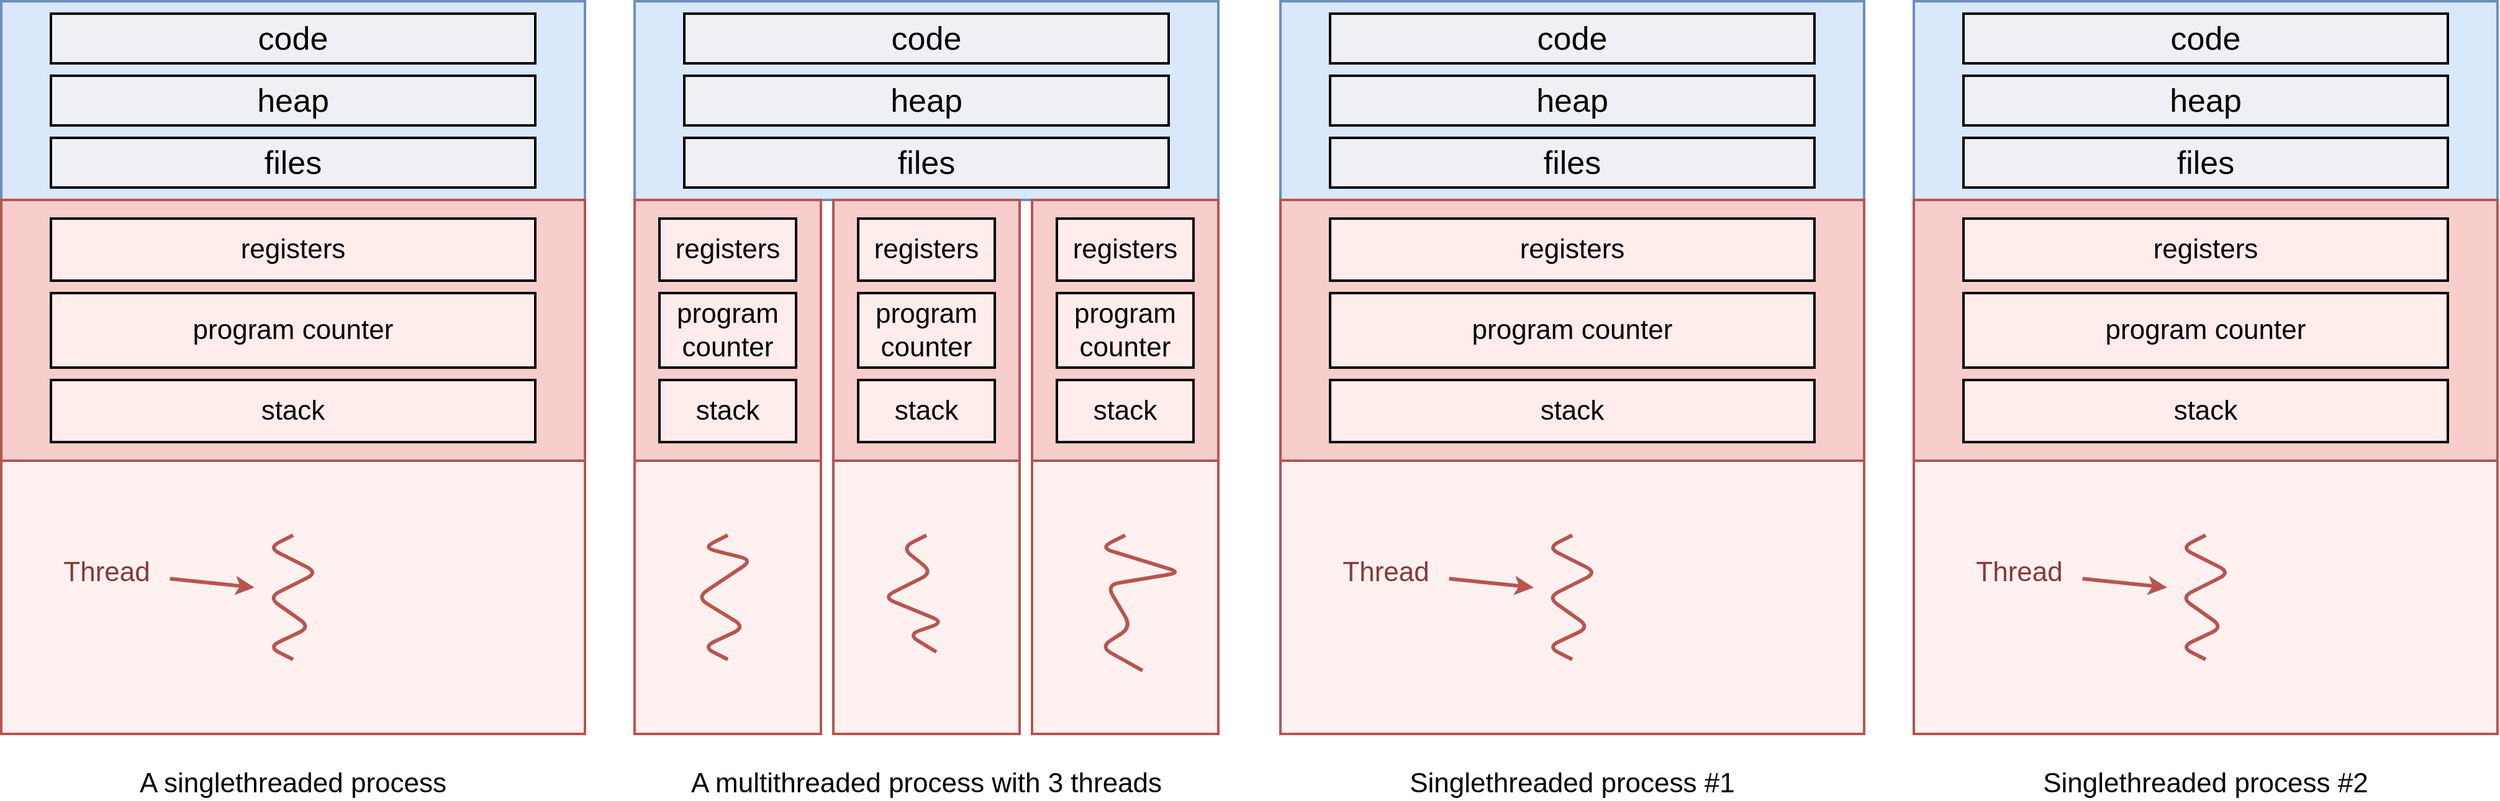 <mxfile version="14.4.3" type="device"><diagram id="zULPFB-yoUoFmKP2lTXD" name="Page-1"><mxGraphModel dx="2128" dy="1136" grid="1" gridSize="10" guides="1" tooltips="1" connect="1" arrows="1" fold="1" page="1" pageScale="1" pageWidth="850" pageHeight="1100" math="0" shadow="0"><root><mxCell id="0"/><mxCell id="1" parent="0"/><mxCell id="_wYB1I5f3KZ9hug4z0zF-3" value="" style="rounded=0;whiteSpace=wrap;html=1;strokeWidth=2;fillColor=#dae8fc;strokeColor=#6c8ebf;" vertex="1" parent="1"><mxGeometry x="240" y="30" width="470" height="160" as="geometry"/></mxCell><mxCell id="_wYB1I5f3KZ9hug4z0zF-4" value="&lt;font style=&quot;font-size: 26px&quot;&gt;heap&lt;/font&gt;" style="rounded=0;whiteSpace=wrap;html=1;strokeWidth=2;fillColor=#EEF0F5;" vertex="1" parent="1"><mxGeometry x="280" y="90" width="390" height="40" as="geometry"/></mxCell><mxCell id="_wYB1I5f3KZ9hug4z0zF-5" value="&lt;font&gt;&lt;font style=&quot;font-size: 26px&quot;&gt;files&lt;/font&gt;&lt;br&gt;&lt;/font&gt;" style="rounded=0;whiteSpace=wrap;html=1;strokeWidth=2;fillColor=#EEF0F5;" vertex="1" parent="1"><mxGeometry x="280" y="140" width="390" height="40" as="geometry"/></mxCell><mxCell id="_wYB1I5f3KZ9hug4z0zF-6" value="&lt;font style=&quot;font-size: 26px&quot;&gt;code&lt;/font&gt;" style="rounded=0;whiteSpace=wrap;html=1;strokeWidth=2;fillColor=#EEF0F5;" vertex="1" parent="1"><mxGeometry x="280" y="40" width="390" height="40" as="geometry"/></mxCell><mxCell id="_wYB1I5f3KZ9hug4z0zF-7" value="" style="rounded=0;whiteSpace=wrap;html=1;strokeWidth=2;fillColor=#f8cecc;strokeColor=#b85450;" vertex="1" parent="1"><mxGeometry x="240" y="190" width="150" height="210" as="geometry"/></mxCell><mxCell id="_wYB1I5f3KZ9hug4z0zF-8" value="&lt;font style=&quot;font-size: 22px;&quot;&gt;registers&lt;/font&gt;" style="rounded=0;whiteSpace=wrap;html=1;strokeWidth=2;fontSize=22;fillColor=#FFECEB;" vertex="1" parent="1"><mxGeometry x="260" y="205" width="110" height="50" as="geometry"/></mxCell><mxCell id="_wYB1I5f3KZ9hug4z0zF-9" value="&lt;font style=&quot;font-size: 22px;&quot;&gt;program counter&lt;/font&gt;" style="rounded=0;whiteSpace=wrap;html=1;strokeWidth=2;fontSize=22;fillColor=#FFECEB;" vertex="1" parent="1"><mxGeometry x="260" y="265" width="110" height="60" as="geometry"/></mxCell><mxCell id="_wYB1I5f3KZ9hug4z0zF-10" value="&lt;font style=&quot;font-size: 22px;&quot;&gt;stack&lt;/font&gt;" style="rounded=0;whiteSpace=wrap;html=1;strokeWidth=2;fontSize=22;fillColor=#FFECEB;" vertex="1" parent="1"><mxGeometry x="260" y="335" width="110" height="50" as="geometry"/></mxCell><mxCell id="_wYB1I5f3KZ9hug4z0zF-11" value="" style="rounded=0;whiteSpace=wrap;html=1;strokeWidth=2;fillColor=#f8cecc;strokeColor=#b85450;" vertex="1" parent="1"><mxGeometry x="400" y="190" width="150" height="210" as="geometry"/></mxCell><mxCell id="_wYB1I5f3KZ9hug4z0zF-12" value="&lt;font style=&quot;font-size: 22px;&quot;&gt;registers&lt;/font&gt;" style="rounded=0;whiteSpace=wrap;html=1;strokeWidth=2;fontSize=22;fillColor=#FFECEB;" vertex="1" parent="1"><mxGeometry x="420" y="205" width="110" height="50" as="geometry"/></mxCell><mxCell id="_wYB1I5f3KZ9hug4z0zF-13" value="&lt;font style=&quot;font-size: 22px;&quot;&gt;program counter&lt;/font&gt;" style="rounded=0;whiteSpace=wrap;html=1;strokeWidth=2;fontSize=22;fillColor=#FFECEB;" vertex="1" parent="1"><mxGeometry x="420" y="265" width="110" height="60" as="geometry"/></mxCell><mxCell id="_wYB1I5f3KZ9hug4z0zF-14" value="&lt;font style=&quot;font-size: 22px;&quot;&gt;stack&lt;/font&gt;" style="rounded=0;whiteSpace=wrap;html=1;strokeWidth=2;fontSize=22;fillColor=#FFECEB;" vertex="1" parent="1"><mxGeometry x="420" y="335" width="110" height="50" as="geometry"/></mxCell><mxCell id="_wYB1I5f3KZ9hug4z0zF-15" value="" style="rounded=0;whiteSpace=wrap;html=1;strokeWidth=2;fillColor=#f8cecc;strokeColor=#b85450;" vertex="1" parent="1"><mxGeometry x="560" y="190" width="150" height="210" as="geometry"/></mxCell><mxCell id="_wYB1I5f3KZ9hug4z0zF-16" value="&lt;font style=&quot;font-size: 22px;&quot;&gt;registers&lt;/font&gt;" style="rounded=0;whiteSpace=wrap;html=1;strokeWidth=2;fontSize=22;fillColor=#FFECEB;" vertex="1" parent="1"><mxGeometry x="580" y="205" width="110" height="50" as="geometry"/></mxCell><mxCell id="_wYB1I5f3KZ9hug4z0zF-17" value="&lt;font style=&quot;font-size: 22px;&quot;&gt;program counter&lt;/font&gt;" style="rounded=0;whiteSpace=wrap;html=1;strokeWidth=2;fontSize=22;fillColor=#FFECEB;" vertex="1" parent="1"><mxGeometry x="580" y="265" width="110" height="60" as="geometry"/></mxCell><mxCell id="_wYB1I5f3KZ9hug4z0zF-18" value="&lt;font style=&quot;font-size: 22px;&quot;&gt;stack&lt;/font&gt;" style="rounded=0;whiteSpace=wrap;html=1;strokeWidth=2;fontSize=22;fillColor=#FFECEB;" vertex="1" parent="1"><mxGeometry x="580" y="335" width="110" height="50" as="geometry"/></mxCell><mxCell id="_wYB1I5f3KZ9hug4z0zF-19" value="" style="rounded=0;whiteSpace=wrap;html=1;strokeWidth=2;strokeColor=#b85450;fillColor=#FFF1F0;" vertex="1" parent="1"><mxGeometry x="240" y="400" width="150" height="220" as="geometry"/></mxCell><mxCell id="_wYB1I5f3KZ9hug4z0zF-22" value="" style="endArrow=none;html=1;strokeWidth=3;fillColor=#f8cecc;strokeColor=#b85450;" edge="1" parent="1"><mxGeometry width="50" height="50" relative="1" as="geometry"><mxPoint x="315" y="560" as="sourcePoint"/><mxPoint x="315" y="460" as="targetPoint"/><Array as="points"><mxPoint x="295" y="550"/><mxPoint x="329" y="534"/><mxPoint x="290" y="510"/><mxPoint x="335" y="480"/><mxPoint x="295" y="470"/></Array></mxGeometry></mxCell><mxCell id="_wYB1I5f3KZ9hug4z0zF-23" value="" style="rounded=0;whiteSpace=wrap;html=1;strokeWidth=2;strokeColor=#b85450;fillColor=#FFF1F0;" vertex="1" parent="1"><mxGeometry x="400" y="400" width="150" height="220" as="geometry"/></mxCell><mxCell id="_wYB1I5f3KZ9hug4z0zF-24" value="" style="endArrow=none;html=1;strokeWidth=3;fillColor=#f8cecc;strokeColor=#b85450;jumpStyle=none;shadow=0;exitX=0.553;exitY=0.7;exitDx=0;exitDy=0;exitPerimeter=0;" edge="1" parent="1" source="_wYB1I5f3KZ9hug4z0zF-23"><mxGeometry width="50" height="50" relative="1" as="geometry"><mxPoint x="475" y="560" as="sourcePoint"/><mxPoint x="475" y="460" as="targetPoint"/><Array as="points"><mxPoint x="460" y="540"/><mxPoint x="489" y="530"/><mxPoint x="440" y="510"/><mxPoint x="480" y="490"/><mxPoint x="455" y="470"/></Array></mxGeometry></mxCell><mxCell id="_wYB1I5f3KZ9hug4z0zF-25" value="" style="rounded=0;whiteSpace=wrap;html=1;strokeWidth=2;strokeColor=#b85450;fillColor=#FFF1F0;" vertex="1" parent="1"><mxGeometry x="560" y="400" width="150" height="220" as="geometry"/></mxCell><mxCell id="_wYB1I5f3KZ9hug4z0zF-26" value="" style="endArrow=none;html=1;strokeWidth=3;fillColor=#f8cecc;strokeColor=#b85450;exitX=0.593;exitY=0.768;exitDx=0;exitDy=0;exitPerimeter=0;" edge="1" parent="1" source="_wYB1I5f3KZ9hug4z0zF-25"><mxGeometry width="50" height="50" relative="1" as="geometry"><mxPoint x="635" y="560" as="sourcePoint"/><mxPoint x="635" y="460" as="targetPoint"/><Array as="points"><mxPoint x="615" y="550"/><mxPoint x="640" y="534"/><mxPoint x="620" y="500"/><mxPoint x="680" y="490"/><mxPoint x="615" y="470"/></Array></mxGeometry></mxCell><mxCell id="_wYB1I5f3KZ9hug4z0zF-27" value="A multithreaded process with 3 threads" style="text;html=1;strokeColor=none;fillColor=none;align=center;verticalAlign=middle;whiteSpace=wrap;rounded=0;fontSize=22;" vertex="1" parent="1"><mxGeometry x="240" y="650" width="470" height="20" as="geometry"/></mxCell><mxCell id="_wYB1I5f3KZ9hug4z0zF-28" value="" style="rounded=0;whiteSpace=wrap;html=1;strokeWidth=2;fillColor=#dae8fc;strokeColor=#6c8ebf;glass=0;sketch=0;" vertex="1" parent="1"><mxGeometry x="760" y="30" width="470" height="160" as="geometry"/></mxCell><mxCell id="_wYB1I5f3KZ9hug4z0zF-29" value="&lt;font style=&quot;font-size: 26px&quot;&gt;heap&lt;/font&gt;" style="rounded=0;whiteSpace=wrap;html=1;strokeWidth=2;fillColor=#EEF0F5;" vertex="1" parent="1"><mxGeometry x="800" y="90" width="390" height="40" as="geometry"/></mxCell><mxCell id="_wYB1I5f3KZ9hug4z0zF-30" value="&lt;font&gt;&lt;font style=&quot;font-size: 26px&quot;&gt;files&lt;/font&gt;&lt;br&gt;&lt;/font&gt;" style="rounded=0;whiteSpace=wrap;html=1;strokeWidth=2;fillColor=#EEF0F5;" vertex="1" parent="1"><mxGeometry x="800" y="140" width="390" height="40" as="geometry"/></mxCell><mxCell id="_wYB1I5f3KZ9hug4z0zF-31" value="&lt;font style=&quot;font-size: 26px&quot;&gt;code&lt;/font&gt;" style="rounded=0;whiteSpace=wrap;html=1;strokeWidth=2;fillColor=#EEF0F5;" vertex="1" parent="1"><mxGeometry x="800" y="40" width="390" height="40" as="geometry"/></mxCell><mxCell id="_wYB1I5f3KZ9hug4z0zF-32" value="" style="rounded=0;whiteSpace=wrap;html=1;strokeWidth=2;fillColor=#f8cecc;strokeColor=#b85450;" vertex="1" parent="1"><mxGeometry x="760" y="190" width="470" height="210" as="geometry"/></mxCell><mxCell id="_wYB1I5f3KZ9hug4z0zF-33" value="&lt;font style=&quot;font-size: 22px;&quot;&gt;registers&lt;/font&gt;" style="rounded=0;whiteSpace=wrap;html=1;strokeWidth=2;fontSize=22;fillColor=#FFECEB;" vertex="1" parent="1"><mxGeometry x="800" y="205" width="390" height="50" as="geometry"/></mxCell><mxCell id="_wYB1I5f3KZ9hug4z0zF-34" value="&lt;font style=&quot;font-size: 22px;&quot;&gt;program counter&lt;/font&gt;" style="rounded=0;whiteSpace=wrap;html=1;strokeWidth=2;fontSize=22;fillColor=#FFECEB;" vertex="1" parent="1"><mxGeometry x="800" y="265" width="390" height="60" as="geometry"/></mxCell><mxCell id="_wYB1I5f3KZ9hug4z0zF-35" value="&lt;font style=&quot;font-size: 22px;&quot;&gt;stack&lt;/font&gt;" style="rounded=0;whiteSpace=wrap;html=1;strokeWidth=2;fontSize=22;fillColor=#FFECEB;" vertex="1" parent="1"><mxGeometry x="800" y="335" width="390" height="50" as="geometry"/></mxCell><mxCell id="_wYB1I5f3KZ9hug4z0zF-44" value="" style="rounded=0;whiteSpace=wrap;html=1;strokeWidth=2;strokeColor=#b85450;fillColor=#FFF1F0;" vertex="1" parent="1"><mxGeometry x="760" y="400" width="470" height="220" as="geometry"/></mxCell><mxCell id="_wYB1I5f3KZ9hug4z0zF-45" value="" style="endArrow=none;html=1;strokeWidth=3;fillColor=#f8cecc;strokeColor=#b85450;" edge="1" parent="1"><mxGeometry width="50" height="50" relative="1" as="geometry"><mxPoint x="995" y="560" as="sourcePoint"/><mxPoint x="995" y="460" as="targetPoint"/><Array as="points"><mxPoint x="975" y="550"/><mxPoint x="1009" y="534"/><mxPoint x="975" y="510"/><mxPoint x="1015" y="490"/><mxPoint x="975" y="470"/></Array></mxGeometry></mxCell><mxCell id="_wYB1I5f3KZ9hug4z0zF-50" value="Singlethreaded process #1" style="text;html=1;strokeColor=none;fillColor=none;align=center;verticalAlign=middle;whiteSpace=wrap;rounded=0;fontSize=22;" vertex="1" parent="1"><mxGeometry x="760" y="650" width="470" height="20" as="geometry"/></mxCell><mxCell id="_wYB1I5f3KZ9hug4z0zF-51" value="&lt;font color=&quot;#873838&quot;&gt;Thread&lt;/font&gt;" style="text;html=1;strokeColor=none;fillColor=none;align=center;verticalAlign=middle;whiteSpace=wrap;rounded=0;fontSize=22;" vertex="1" parent="1"><mxGeometry x="800" y="480" width="90" height="20" as="geometry"/></mxCell><mxCell id="_wYB1I5f3KZ9hug4z0zF-54" value="" style="endArrow=classic;html=1;strokeWidth=3;fontSize=22;exitX=0.289;exitY=0.432;exitDx=0;exitDy=0;exitPerimeter=0;entryX=0.434;entryY=0.464;entryDx=0;entryDy=0;entryPerimeter=0;fillColor=#f8cecc;strokeColor=#b85450;" edge="1" parent="1" source="_wYB1I5f3KZ9hug4z0zF-44" target="_wYB1I5f3KZ9hug4z0zF-44"><mxGeometry width="50" height="50" relative="1" as="geometry"><mxPoint x="870" y="380" as="sourcePoint"/><mxPoint x="920" y="330" as="targetPoint"/></mxGeometry></mxCell><mxCell id="_wYB1I5f3KZ9hug4z0zF-55" value="" style="rounded=0;whiteSpace=wrap;html=1;strokeWidth=2;fillColor=#dae8fc;strokeColor=#6c8ebf;glass=0;sketch=0;" vertex="1" parent="1"><mxGeometry x="1270" y="30" width="470" height="160" as="geometry"/></mxCell><mxCell id="_wYB1I5f3KZ9hug4z0zF-56" value="&lt;font style=&quot;font-size: 26px&quot;&gt;heap&lt;/font&gt;" style="rounded=0;whiteSpace=wrap;html=1;strokeWidth=2;fillColor=#EEF0F5;" vertex="1" parent="1"><mxGeometry x="1310" y="90" width="390" height="40" as="geometry"/></mxCell><mxCell id="_wYB1I5f3KZ9hug4z0zF-57" value="&lt;font&gt;&lt;font style=&quot;font-size: 26px&quot;&gt;files&lt;/font&gt;&lt;br&gt;&lt;/font&gt;" style="rounded=0;whiteSpace=wrap;html=1;strokeWidth=2;fillColor=#EEF0F5;" vertex="1" parent="1"><mxGeometry x="1310" y="140" width="390" height="40" as="geometry"/></mxCell><mxCell id="_wYB1I5f3KZ9hug4z0zF-58" value="&lt;font style=&quot;font-size: 26px&quot;&gt;code&lt;/font&gt;" style="rounded=0;whiteSpace=wrap;html=1;strokeWidth=2;fillColor=#EEF0F5;" vertex="1" parent="1"><mxGeometry x="1310" y="40" width="390" height="40" as="geometry"/></mxCell><mxCell id="_wYB1I5f3KZ9hug4z0zF-59" value="" style="rounded=0;whiteSpace=wrap;html=1;strokeWidth=2;fillColor=#f8cecc;strokeColor=#b85450;" vertex="1" parent="1"><mxGeometry x="1270" y="190" width="470" height="210" as="geometry"/></mxCell><mxCell id="_wYB1I5f3KZ9hug4z0zF-60" value="&lt;font style=&quot;font-size: 22px;&quot;&gt;registers&lt;/font&gt;" style="rounded=0;whiteSpace=wrap;html=1;strokeWidth=2;fontSize=22;fillColor=#FFECEB;" vertex="1" parent="1"><mxGeometry x="1310" y="205" width="390" height="50" as="geometry"/></mxCell><mxCell id="_wYB1I5f3KZ9hug4z0zF-61" value="&lt;font style=&quot;font-size: 22px;&quot;&gt;program counter&lt;/font&gt;" style="rounded=0;whiteSpace=wrap;html=1;strokeWidth=2;fontSize=22;fillColor=#FFECEB;" vertex="1" parent="1"><mxGeometry x="1310" y="265" width="390" height="60" as="geometry"/></mxCell><mxCell id="_wYB1I5f3KZ9hug4z0zF-62" value="&lt;font style=&quot;font-size: 22px;&quot;&gt;stack&lt;/font&gt;" style="rounded=0;whiteSpace=wrap;html=1;strokeWidth=2;fontSize=22;fillColor=#FFECEB;" vertex="1" parent="1"><mxGeometry x="1310" y="335" width="390" height="50" as="geometry"/></mxCell><mxCell id="_wYB1I5f3KZ9hug4z0zF-63" value="" style="rounded=0;whiteSpace=wrap;html=1;strokeWidth=2;strokeColor=#b85450;fillColor=#FFF1F0;" vertex="1" parent="1"><mxGeometry x="1270" y="400" width="470" height="220" as="geometry"/></mxCell><mxCell id="_wYB1I5f3KZ9hug4z0zF-64" value="" style="endArrow=none;html=1;strokeWidth=3;fillColor=#f8cecc;strokeColor=#b85450;" edge="1" parent="1"><mxGeometry width="50" height="50" relative="1" as="geometry"><mxPoint x="1505" y="560" as="sourcePoint"/><mxPoint x="1505" y="460" as="targetPoint"/><Array as="points"><mxPoint x="1485" y="550"/><mxPoint x="1519" y="534"/><mxPoint x="1485" y="510"/><mxPoint x="1525" y="490"/><mxPoint x="1485" y="470"/></Array></mxGeometry></mxCell><mxCell id="_wYB1I5f3KZ9hug4z0zF-65" value="Singlethreaded process #2" style="text;html=1;strokeColor=none;fillColor=none;align=center;verticalAlign=middle;whiteSpace=wrap;rounded=0;fontSize=22;" vertex="1" parent="1"><mxGeometry x="1270" y="650" width="470" height="20" as="geometry"/></mxCell><mxCell id="_wYB1I5f3KZ9hug4z0zF-66" value="&lt;font color=&quot;#873838&quot;&gt;Thread&lt;/font&gt;" style="text;html=1;strokeColor=none;fillColor=none;align=center;verticalAlign=middle;whiteSpace=wrap;rounded=0;fontSize=22;" vertex="1" parent="1"><mxGeometry x="1310" y="480" width="90" height="20" as="geometry"/></mxCell><mxCell id="_wYB1I5f3KZ9hug4z0zF-67" value="" style="endArrow=classic;html=1;strokeWidth=3;fontSize=22;exitX=0.289;exitY=0.432;exitDx=0;exitDy=0;exitPerimeter=0;entryX=0.434;entryY=0.464;entryDx=0;entryDy=0;entryPerimeter=0;fillColor=#f8cecc;strokeColor=#b85450;" edge="1" source="_wYB1I5f3KZ9hug4z0zF-63" target="_wYB1I5f3KZ9hug4z0zF-63" parent="1"><mxGeometry width="50" height="50" relative="1" as="geometry"><mxPoint x="1380" y="380" as="sourcePoint"/><mxPoint x="1430" y="330" as="targetPoint"/></mxGeometry></mxCell><mxCell id="_wYB1I5f3KZ9hug4z0zF-68" value="" style="rounded=0;whiteSpace=wrap;html=1;strokeWidth=2;fillColor=#dae8fc;strokeColor=#6c8ebf;glass=0;sketch=0;" vertex="1" parent="1"><mxGeometry x="-270" y="30" width="470" height="160" as="geometry"/></mxCell><mxCell id="_wYB1I5f3KZ9hug4z0zF-69" value="&lt;font style=&quot;font-size: 26px&quot;&gt;heap&lt;/font&gt;" style="rounded=0;whiteSpace=wrap;html=1;strokeWidth=2;fillColor=#EEF0F5;" vertex="1" parent="1"><mxGeometry x="-230" y="90" width="390" height="40" as="geometry"/></mxCell><mxCell id="_wYB1I5f3KZ9hug4z0zF-70" value="&lt;font&gt;&lt;font style=&quot;font-size: 26px&quot;&gt;files&lt;/font&gt;&lt;br&gt;&lt;/font&gt;" style="rounded=0;whiteSpace=wrap;html=1;strokeWidth=2;fillColor=#EEF0F5;" vertex="1" parent="1"><mxGeometry x="-230" y="140" width="390" height="40" as="geometry"/></mxCell><mxCell id="_wYB1I5f3KZ9hug4z0zF-71" value="&lt;font style=&quot;font-size: 26px&quot;&gt;code&lt;/font&gt;" style="rounded=0;whiteSpace=wrap;html=1;strokeWidth=2;fillColor=#EEF0F5;" vertex="1" parent="1"><mxGeometry x="-230" y="40" width="390" height="40" as="geometry"/></mxCell><mxCell id="_wYB1I5f3KZ9hug4z0zF-72" value="" style="rounded=0;whiteSpace=wrap;html=1;strokeWidth=2;fillColor=#f8cecc;strokeColor=#b85450;" vertex="1" parent="1"><mxGeometry x="-270" y="190" width="470" height="210" as="geometry"/></mxCell><mxCell id="_wYB1I5f3KZ9hug4z0zF-73" value="&lt;font style=&quot;font-size: 22px;&quot;&gt;registers&lt;/font&gt;" style="rounded=0;whiteSpace=wrap;html=1;strokeWidth=2;fontSize=22;fillColor=#FFECEB;" vertex="1" parent="1"><mxGeometry x="-230" y="205" width="390" height="50" as="geometry"/></mxCell><mxCell id="_wYB1I5f3KZ9hug4z0zF-74" value="&lt;font style=&quot;font-size: 22px;&quot;&gt;program counter&lt;/font&gt;" style="rounded=0;whiteSpace=wrap;html=1;strokeWidth=2;fontSize=22;fillColor=#FFECEB;" vertex="1" parent="1"><mxGeometry x="-230" y="265" width="390" height="60" as="geometry"/></mxCell><mxCell id="_wYB1I5f3KZ9hug4z0zF-75" value="&lt;font style=&quot;font-size: 22px;&quot;&gt;stack&lt;/font&gt;" style="rounded=0;whiteSpace=wrap;html=1;strokeWidth=2;fontSize=22;fillColor=#FFECEB;" vertex="1" parent="1"><mxGeometry x="-230" y="335" width="390" height="50" as="geometry"/></mxCell><mxCell id="_wYB1I5f3KZ9hug4z0zF-76" value="" style="rounded=0;whiteSpace=wrap;html=1;strokeWidth=2;strokeColor=#b85450;fillColor=#FFF1F0;" vertex="1" parent="1"><mxGeometry x="-270" y="400" width="470" height="220" as="geometry"/></mxCell><mxCell id="_wYB1I5f3KZ9hug4z0zF-77" value="" style="endArrow=none;html=1;strokeWidth=3;fillColor=#f8cecc;strokeColor=#b85450;" edge="1" parent="1"><mxGeometry width="50" height="50" relative="1" as="geometry"><mxPoint x="-35" y="560" as="sourcePoint"/><mxPoint x="-35" y="460" as="targetPoint"/><Array as="points"><mxPoint x="-55" y="550"/><mxPoint x="-21" y="534"/><mxPoint x="-55" y="510"/><mxPoint x="-15" y="490"/><mxPoint x="-55" y="470"/></Array></mxGeometry></mxCell><mxCell id="_wYB1I5f3KZ9hug4z0zF-78" value="A singlethreaded process" style="text;html=1;strokeColor=none;fillColor=none;align=center;verticalAlign=middle;whiteSpace=wrap;rounded=0;fontSize=22;" vertex="1" parent="1"><mxGeometry x="-270" y="650" width="470" height="20" as="geometry"/></mxCell><mxCell id="_wYB1I5f3KZ9hug4z0zF-79" value="&lt;font color=&quot;#873838&quot;&gt;Thread&lt;/font&gt;" style="text;html=1;strokeColor=none;fillColor=none;align=center;verticalAlign=middle;whiteSpace=wrap;rounded=0;fontSize=22;" vertex="1" parent="1"><mxGeometry x="-230" y="480" width="90" height="20" as="geometry"/></mxCell><mxCell id="_wYB1I5f3KZ9hug4z0zF-80" value="" style="endArrow=classic;html=1;strokeWidth=3;fontSize=22;exitX=0.289;exitY=0.432;exitDx=0;exitDy=0;exitPerimeter=0;entryX=0.434;entryY=0.464;entryDx=0;entryDy=0;entryPerimeter=0;fillColor=#f8cecc;strokeColor=#b85450;" edge="1" source="_wYB1I5f3KZ9hug4z0zF-76" target="_wYB1I5f3KZ9hug4z0zF-76" parent="1"><mxGeometry width="50" height="50" relative="1" as="geometry"><mxPoint x="-160" y="380" as="sourcePoint"/><mxPoint x="-110" y="330" as="targetPoint"/></mxGeometry></mxCell></root></mxGraphModel></diagram></mxfile>